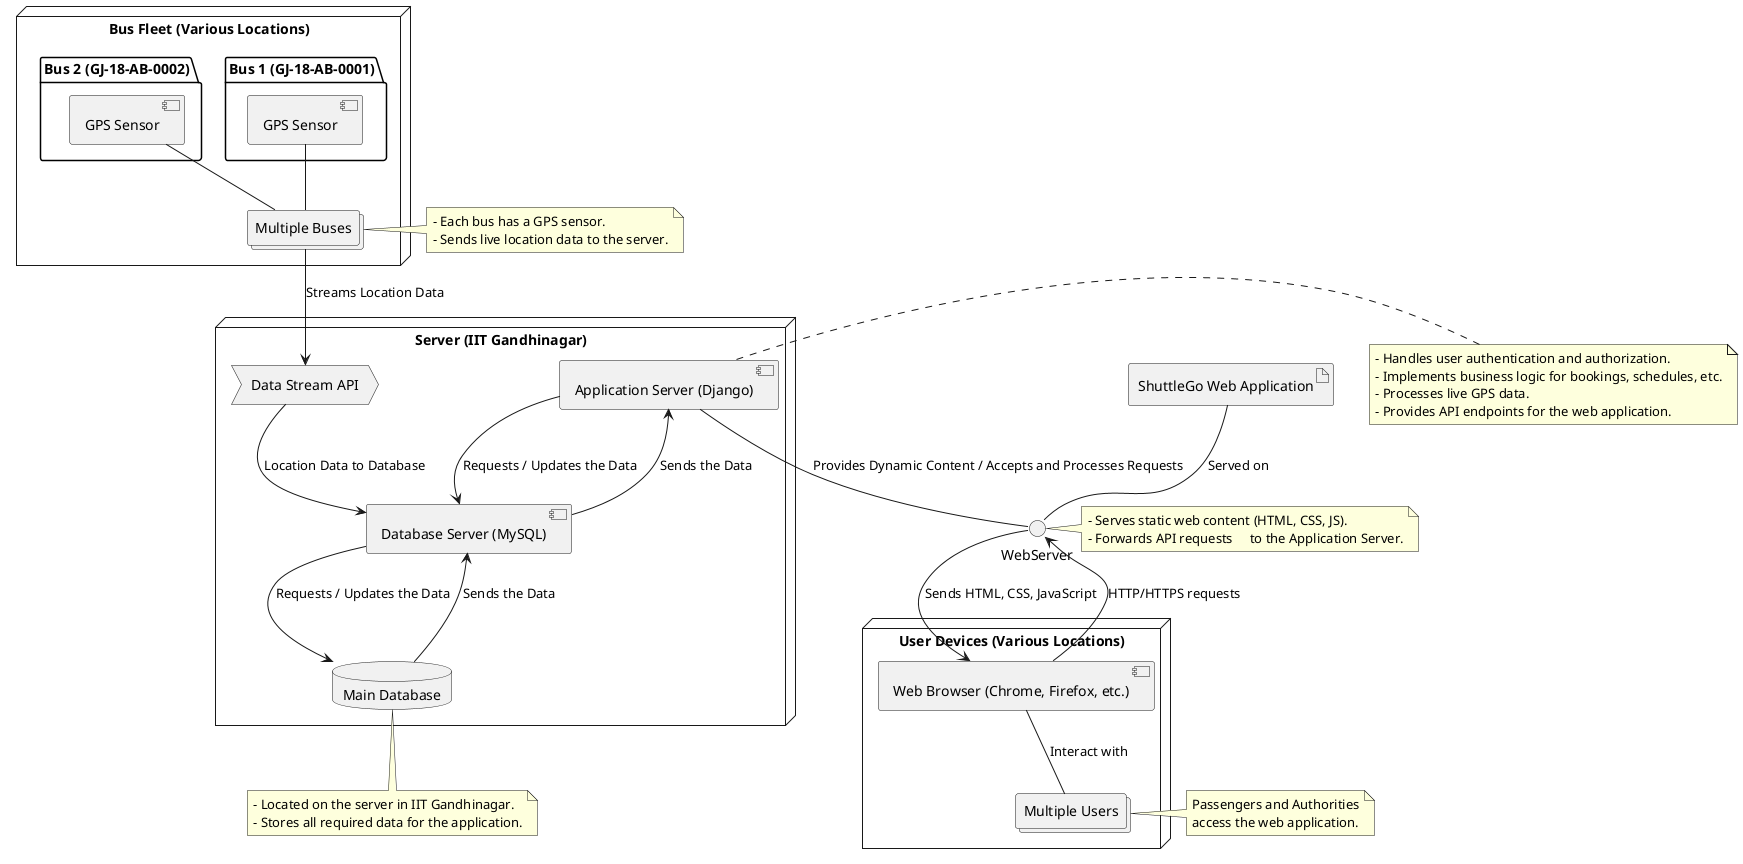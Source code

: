 @startuml
node "Server (IIT Gandhinagar)" {
    component "Application Server (Django)" as AppServer
    component "Database Server (MySQL)" as DatabaseServer
    database "Main Database" as Database
    process "Data Stream API" as DataStreamAPI

}

node "Bus Fleet (Various Locations)" {
  package "Bus 1 (GJ-18-AB-0001)" {
    component "GPS Sensor" as GPSSensor1
  }
  package "Bus 2 (GJ-18-AB-0002)" {
    component "GPS Sensor" as GPSSensor2
  }
  collections "Multiple Buses" as Buses
  GPSSensor1 -- Buses
  GPSSensor2 -- Buses
}

node "User Devices (Various Locations)" {
  component "Web Browser (Chrome, Firefox, etc.)" as WebBrowser
  collections "Multiple Users" as Users
  WebBrowser -- Users : Interact with
}

' Specify artifacts (software elements)
artifact "ShuttleGo Web Application" as WebApp


' Specify connections and dependencies
WebBrowser --> WebServer : HTTP/HTTPS requests


Buses --> DataStreamAPI : Streams Location Data
DataStreamAPI --> DatabaseServer : Location Data to Database
DatabaseServer --> Database : Requests / Updates the Data
Database --> DatabaseServer : Sends the Data
DatabaseServer --> AppServer : Sends the Data
AppServer --> DatabaseServer : Requests / Updates the Data

AppServer -- WebServer : Provides Dynamic Content / Accepts and Processes Requests
WebServer --> WebBrowser : Sends HTML, CSS, JavaScript

WebApp -- WebServer : Served on


' Additional notes or considerations
note right of Users
  Passengers and Authorities
  access the web application.
end note

note left of AppServer
  - Handles user authentication and authorization.
  - Implements business logic for bookings, schedules, etc.
  - Processes live GPS data.
  - Provides API endpoints for the web application.
end note

note bottom of Database
  - Located on the server in IIT Gandhinagar.
  - Stores all required data for the application.
end note

note right of WebServer
  - Serves static web content (HTML, CSS, JS).
  - Forwards API requests     to the Application Server.
end note

note left of Buses
  - Each bus has a GPS sensor.
  - Sends live location data to the server.
end note

@enduml